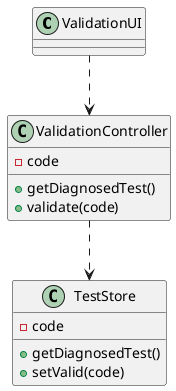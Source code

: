 @startuml
'https://plantuml.com/class-diagram

class ValidationUI{

}
class ValidationController{
-code
+ getDiagnosedTest()
+ validate(code)
}
class TestStore{
-code
+getDiagnosedTest()
+setValid(code)
}

ValidationUI ..> ValidationController
ValidationController ..> TestStore


@enduml
